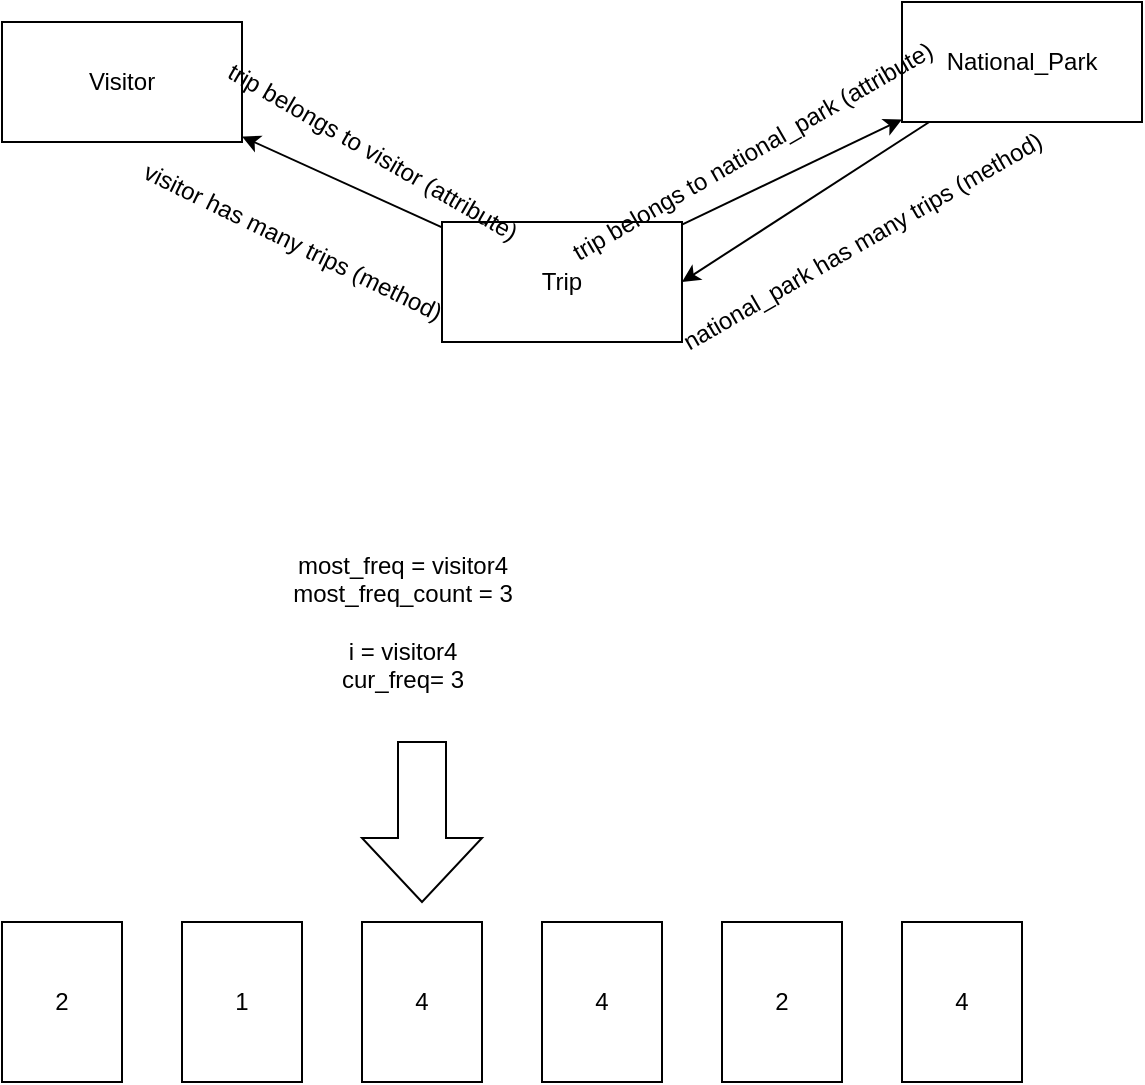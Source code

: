 <mxfile>
    <diagram id="yYyVacJPetJnpFOgcMOj" name="Page-1">
        <mxGraphModel dx="630" dy="369" grid="1" gridSize="10" guides="1" tooltips="1" connect="1" arrows="1" fold="1" page="1" pageScale="1" pageWidth="850" pageHeight="1100" math="0" shadow="0">
            <root>
                <mxCell id="0"/>
                <mxCell id="1" parent="0"/>
                <mxCell id="5" style="edgeStyle=none;html=1;" edge="1" parent="1" source="2" target="3">
                    <mxGeometry relative="1" as="geometry"/>
                </mxCell>
                <mxCell id="6" style="edgeStyle=none;html=1;" edge="1" parent="1" source="2" target="4">
                    <mxGeometry relative="1" as="geometry"/>
                </mxCell>
                <mxCell id="2" value="Trip" style="whiteSpace=wrap;html=1;" vertex="1" parent="1">
                    <mxGeometry x="340" y="260" width="120" height="60" as="geometry"/>
                </mxCell>
                <mxCell id="9" style="edgeStyle=none;html=1;entryX=1;entryY=0.5;entryDx=0;entryDy=0;" edge="1" parent="1" source="3" target="2">
                    <mxGeometry relative="1" as="geometry"/>
                </mxCell>
                <mxCell id="3" value="National_Park" style="whiteSpace=wrap;html=1;" vertex="1" parent="1">
                    <mxGeometry x="570" y="150" width="120" height="60" as="geometry"/>
                </mxCell>
                <mxCell id="4" value="Visitor" style="whiteSpace=wrap;html=1;" vertex="1" parent="1">
                    <mxGeometry x="120" y="160" width="120" height="60" as="geometry"/>
                </mxCell>
                <mxCell id="7" value="trip belongs to visitor (attribute)&lt;br&gt;" style="text;html=1;align=center;verticalAlign=middle;resizable=0;points=[];autosize=1;strokeColor=none;fillColor=none;rotation=30;" vertex="1" parent="1">
                    <mxGeometry x="210" y="210" width="190" height="30" as="geometry"/>
                </mxCell>
                <mxCell id="8" value="trip belongs to national_park (attribute)" style="text;html=1;align=center;verticalAlign=middle;resizable=0;points=[];autosize=1;strokeColor=none;fillColor=none;rotation=-30;" vertex="1" parent="1">
                    <mxGeometry x="380" y="210" width="230" height="30" as="geometry"/>
                </mxCell>
                <mxCell id="10" value="national_park has many trips (method)" style="text;html=1;align=center;verticalAlign=middle;resizable=0;points=[];autosize=1;strokeColor=none;fillColor=none;rotation=-30;" vertex="1" parent="1">
                    <mxGeometry x="435" y="255" width="230" height="30" as="geometry"/>
                </mxCell>
                <mxCell id="11" value="visitor has many trips (method)" style="text;html=1;align=center;verticalAlign=middle;resizable=0;points=[];autosize=1;strokeColor=none;fillColor=none;rotation=26;" vertex="1" parent="1">
                    <mxGeometry x="170" y="255" width="190" height="30" as="geometry"/>
                </mxCell>
                <mxCell id="12" value="2" style="whiteSpace=wrap;html=1;" vertex="1" parent="1">
                    <mxGeometry x="120" y="610" width="60" height="80" as="geometry"/>
                </mxCell>
                <mxCell id="13" value="1" style="whiteSpace=wrap;html=1;" vertex="1" parent="1">
                    <mxGeometry x="210" y="610" width="60" height="80" as="geometry"/>
                </mxCell>
                <mxCell id="14" value="4" style="whiteSpace=wrap;html=1;" vertex="1" parent="1">
                    <mxGeometry x="300" y="610" width="60" height="80" as="geometry"/>
                </mxCell>
                <mxCell id="15" value="4" style="whiteSpace=wrap;html=1;" vertex="1" parent="1">
                    <mxGeometry x="390" y="610" width="60" height="80" as="geometry"/>
                </mxCell>
                <mxCell id="16" value="2" style="whiteSpace=wrap;html=1;" vertex="1" parent="1">
                    <mxGeometry x="480" y="610" width="60" height="80" as="geometry"/>
                </mxCell>
                <mxCell id="17" value="4" style="whiteSpace=wrap;html=1;" vertex="1" parent="1">
                    <mxGeometry x="570" y="610" width="60" height="80" as="geometry"/>
                </mxCell>
                <mxCell id="18" value="" style="shape=singleArrow;whiteSpace=wrap;html=1;arrowWidth=0.4;arrowSize=0.4;rotation=90;" vertex="1" parent="1">
                    <mxGeometry x="290" y="530" width="80" height="60" as="geometry"/>
                </mxCell>
                <mxCell id="19" value="most_freq = visitor4&lt;br&gt;most_freq_count = 3&lt;br&gt;&lt;br&gt;i = visitor4&lt;br&gt;cur_freq= 3" style="text;html=1;align=center;verticalAlign=middle;resizable=0;points=[];autosize=1;strokeColor=none;fillColor=none;" vertex="1" parent="1">
                    <mxGeometry x="255" y="415" width="130" height="90" as="geometry"/>
                </mxCell>
            </root>
        </mxGraphModel>
    </diagram>
</mxfile>